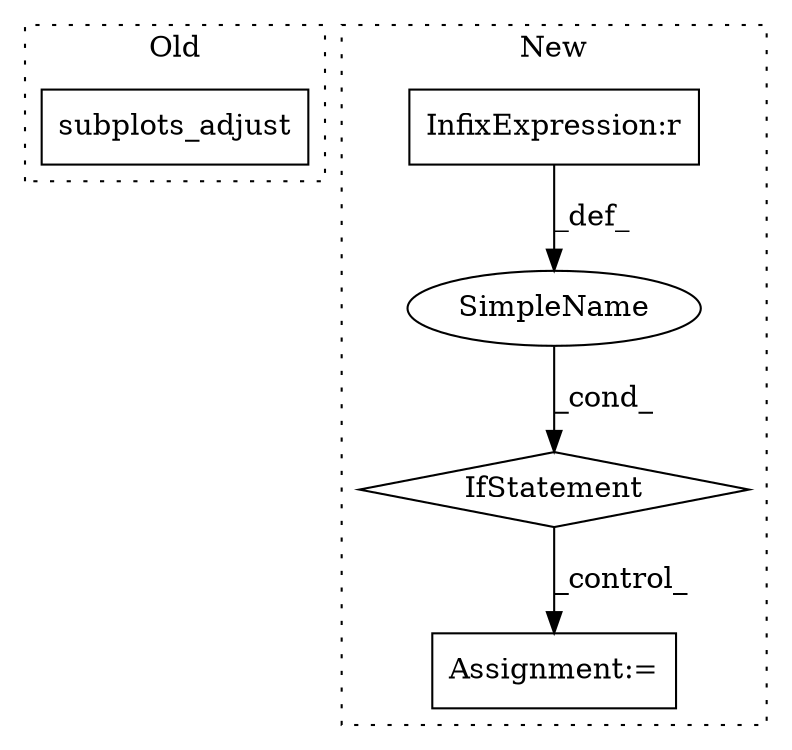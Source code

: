 digraph G {
subgraph cluster0 {
1 [label="subplots_adjust" a="32" s="38358,38381" l="16,1" shape="box"];
label = "Old";
style="dotted";
}
subgraph cluster1 {
2 [label="IfStatement" a="25" s="39236,39246" l="4,2" shape="diamond"];
3 [label="SimpleName" a="42" s="" l="" shape="ellipse"];
4 [label="Assignment:=" a="7" s="39262" l="1" shape="box"];
5 [label="InfixExpression:r" a="27" s="39241" l="4" shape="box"];
label = "New";
style="dotted";
}
2 -> 4 [label="_control_"];
3 -> 2 [label="_cond_"];
5 -> 3 [label="_def_"];
}